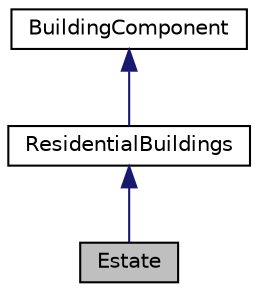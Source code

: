 digraph "Estate"
{
 // LATEX_PDF_SIZE
  edge [fontname="Helvetica",fontsize="10",labelfontname="Helvetica",labelfontsize="10"];
  node [fontname="Helvetica",fontsize="10",shape=record];
  Node1 [label="Estate",height=0.2,width=0.4,color="black", fillcolor="grey75", style="filled", fontcolor="black",tooltip=" "];
  Node2 -> Node1 [dir="back",color="midnightblue",fontsize="10",style="solid"];
  Node2 [label="ResidentialBuildings",height=0.2,width=0.4,color="black", fillcolor="white", style="filled",URL="$classResidentialBuildings.html",tooltip=" "];
  Node3 -> Node2 [dir="back",color="midnightblue",fontsize="10",style="solid"];
  Node3 [label="BuildingComponent",height=0.2,width=0.4,color="black", fillcolor="white", style="filled",URL="$classBuildingComponent.html",tooltip=" "];
}
